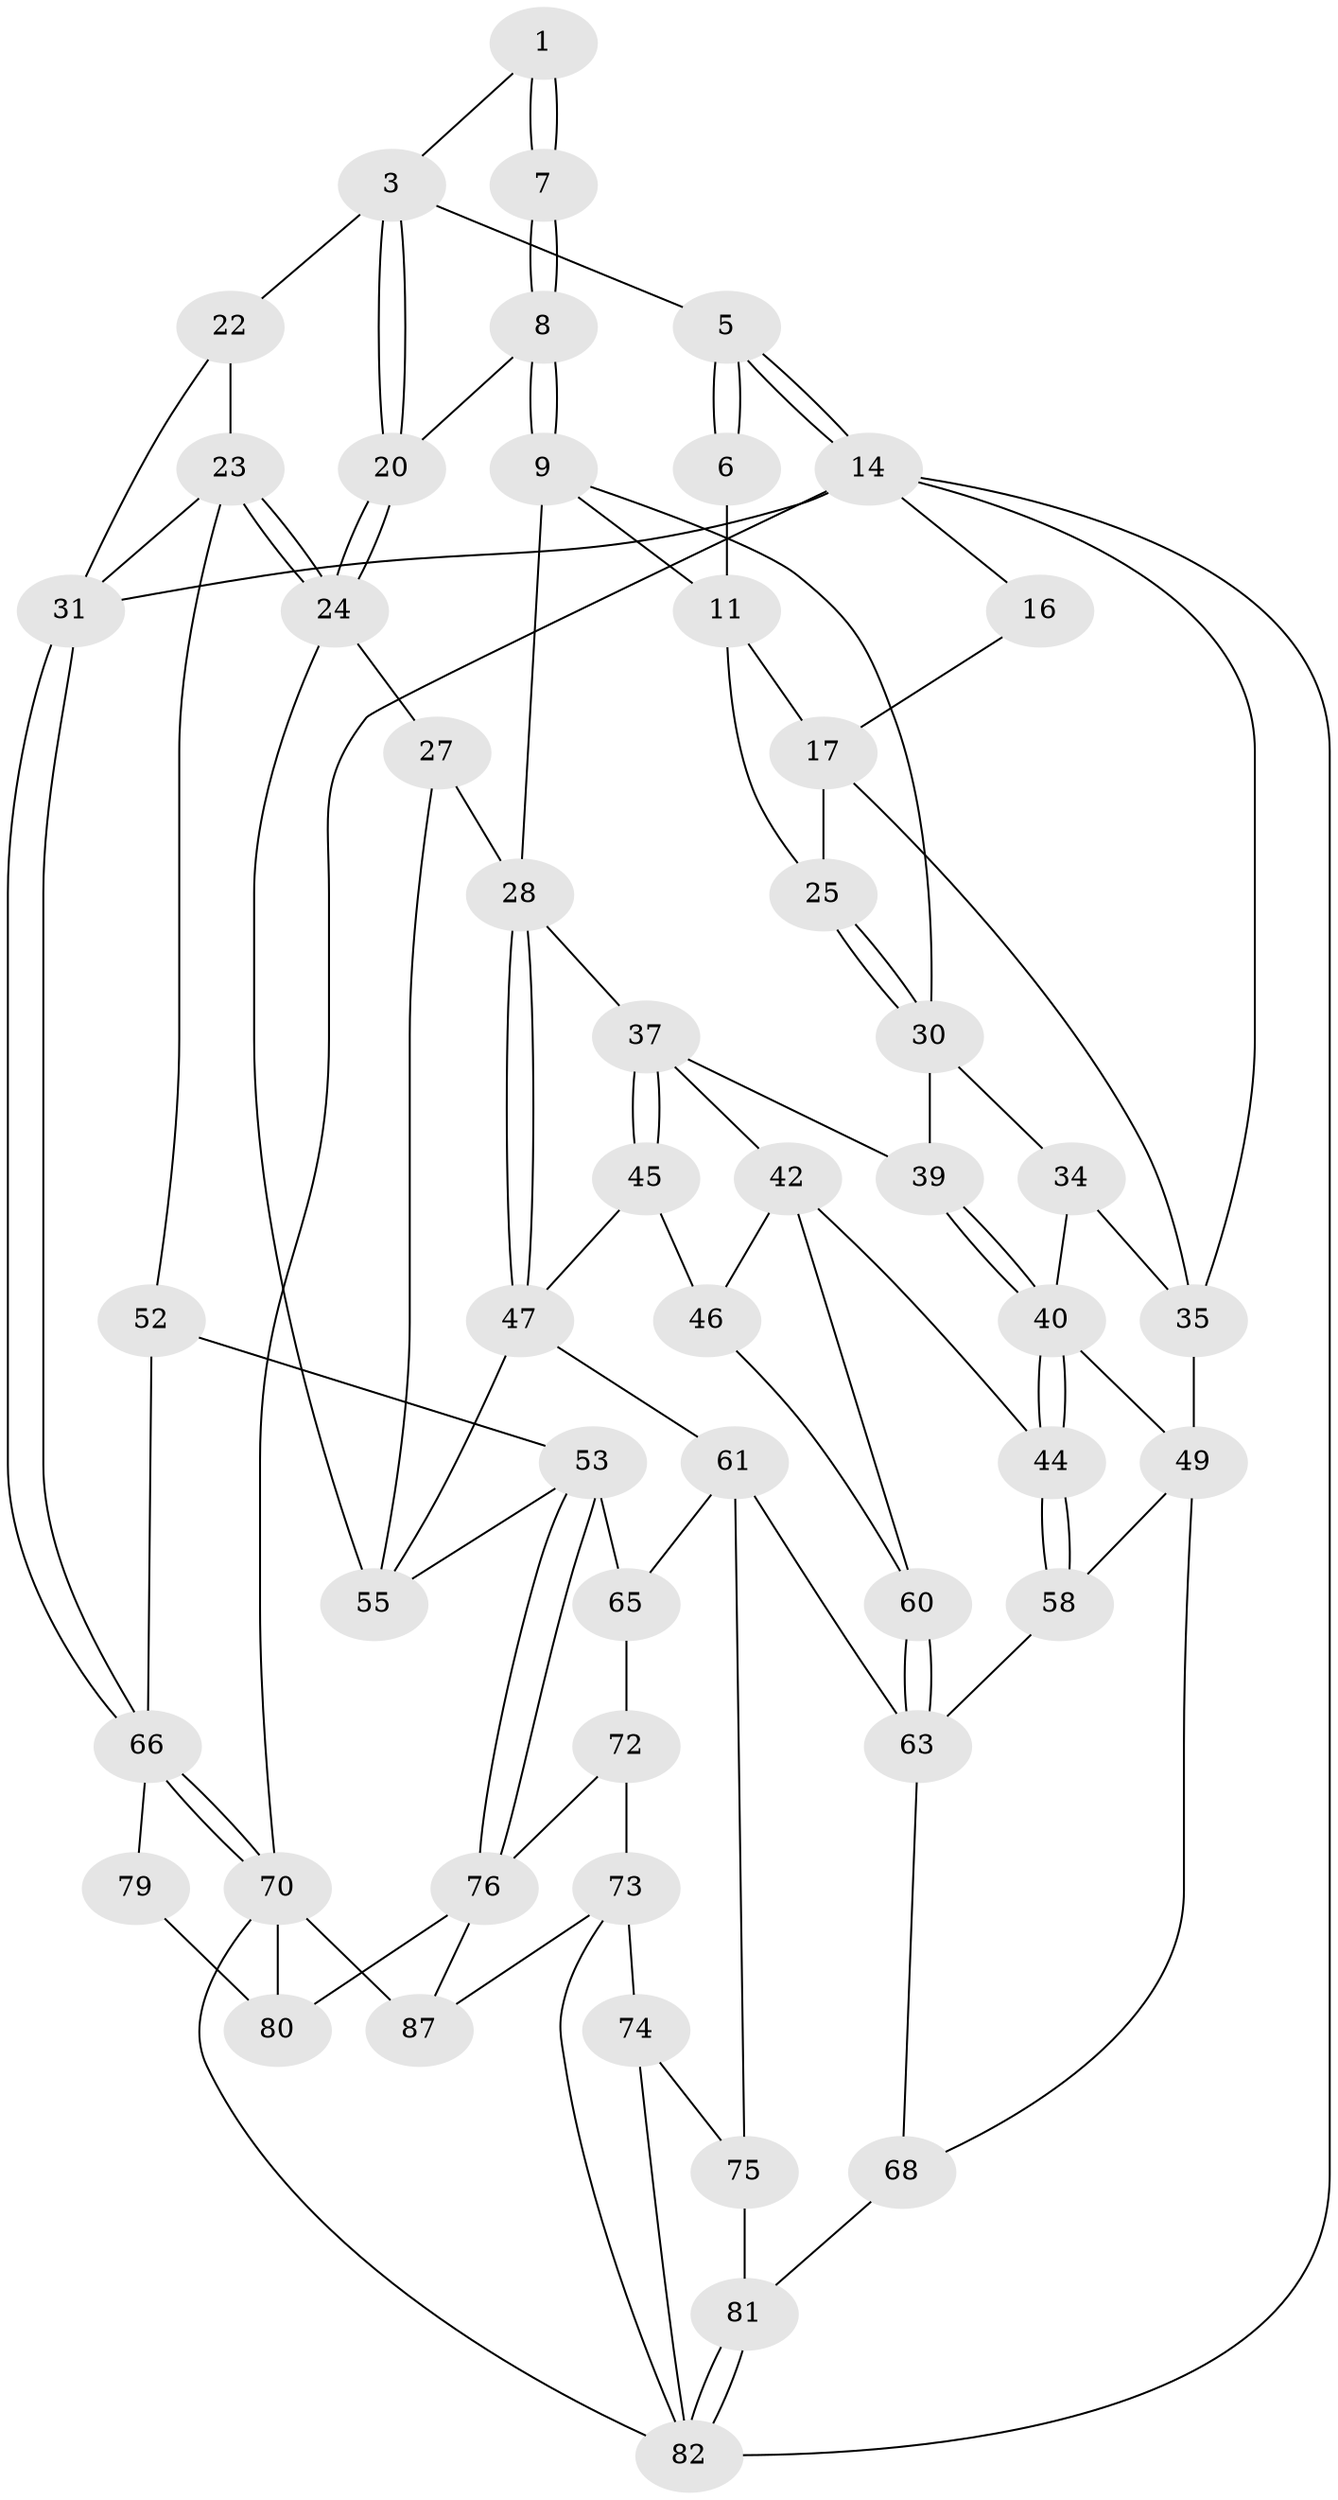 // Generated by graph-tools (version 1.1) at 2025/24/03/03/25 07:24:34]
// undirected, 52 vertices, 109 edges
graph export_dot {
graph [start="1"]
  node [color=gray90,style=filled];
  1 [pos="+0.41130677651368525+0",super="+2"];
  3 [pos="+0.8360323216415132+0.029881091087249574",super="+4"];
  5 [pos="+1+0"];
  6 [pos="+0.39211656445658744+0",super="+13"];
  7 [pos="+0.47410050700708317+0.16939829469647394",super="+19"];
  8 [pos="+0.4461332593546529+0.282608936079537",super="+21"];
  9 [pos="+0.43191576061672277+0.2985466594579129",super="+10"];
  11 [pos="+0.2836081037552949+0.2180804370803536",super="+12"];
  14 [pos="+1+0",super="+15"];
  16 [pos="+0.20154263533589986+0"];
  17 [pos="+0.032956064049965025+0.25554744155680187",super="+18"];
  20 [pos="+0.6627922361706136+0.25794560960357016"];
  22 [pos="+0.8810485702938267+0.250313708642879"];
  23 [pos="+0.7754420126764912+0.3886671512464747",super="+51"];
  24 [pos="+0.7708330113742888+0.3883314123819602",super="+26"];
  25 [pos="+0.13475224272361555+0.276546486453774"];
  27 [pos="+0.5979140459655167+0.45215622817545054"];
  28 [pos="+0.5467128225059251+0.4502088653732584",super="+29"];
  30 [pos="+0.19298445210065046+0.4129736695232957",super="+33"];
  31 [pos="+1+0.5208938648042821",super="+32"];
  34 [pos="+0+0.35657217207190867"];
  35 [pos="+0+0.2969114066341568",super="+36"];
  37 [pos="+0.3661229670306721+0.4308170187838445",super="+38"];
  39 [pos="+0.1935371468165025+0.4274531508054742"];
  40 [pos="+0.19056172915061295+0.43428219893130177",super="+41"];
  42 [pos="+0.3048735169999093+0.5348720356173513",super="+43"];
  44 [pos="+0.26713552866143614+0.566787833075805"];
  45 [pos="+0.3535558570006536+0.49521849223054754",super="+48"];
  46 [pos="+0.3493977282707601+0.5036077063597981",super="+57"];
  47 [pos="+0.5130933040212441+0.5354165824969875",super="+59"];
  49 [pos="+0.08642482658490716+0.6082675763141809",super="+50"];
  52 [pos="+0.8439191334174194+0.5785208088542682"];
  53 [pos="+0.7656324599735993+0.6776201624773397",super="+54"];
  55 [pos="+0.6795888664109859+0.6331623171822454",super="+56"];
  58 [pos="+0.11770455010024021+0.6385694938346012"];
  60 [pos="+0.36905643061565446+0.6891672571952713"];
  61 [pos="+0.5187752084372339+0.6591990020365845",super="+62"];
  63 [pos="+0.3769866191456129+0.7326907056371609",super="+64"];
  65 [pos="+0.6391201606307609+0.7020614276899911",super="+71"];
  66 [pos="+1+0.7952439967021108",super="+67"];
  68 [pos="+0.12310968941905795+0.7860434725296679",super="+69"];
  70 [pos="+1+1",super="+86"];
  72 [pos="+0.5171854052536203+0.8203498521904923",super="+78"];
  73 [pos="+0.44500451879705444+0.824203715188222",super="+89"];
  74 [pos="+0.43471649668678297+0.8158359116743805",super="+88"];
  75 [pos="+0.398731879106829+0.7702500145582837",super="+83"];
  76 [pos="+0.8241632393361898+0.8030698333550826",super="+77"];
  79 [pos="+0.9928282252369458+0.8244704826220967"];
  80 [pos="+0.8641488036619817+0.8184776163124459",super="+85"];
  81 [pos="+0+1",super="+84"];
  82 [pos="+0+1",super="+90"];
  87 [pos="+0.6341318079852243+1"];
  1 -- 7 [weight=2];
  1 -- 7;
  1 -- 3;
  3 -- 20;
  3 -- 20;
  3 -- 5;
  3 -- 22;
  5 -- 6;
  5 -- 6;
  5 -- 14;
  5 -- 14;
  6 -- 11;
  7 -- 8 [weight=2];
  7 -- 8;
  8 -- 9;
  8 -- 9;
  8 -- 20;
  9 -- 11;
  9 -- 30;
  9 -- 28;
  11 -- 25;
  11 -- 17;
  14 -- 31;
  14 -- 70;
  14 -- 16;
  14 -- 82;
  14 -- 35;
  16 -- 17;
  17 -- 25;
  17 -- 35;
  20 -- 24;
  20 -- 24;
  22 -- 23;
  22 -- 31;
  23 -- 24;
  23 -- 24;
  23 -- 31;
  23 -- 52;
  24 -- 27;
  24 -- 55;
  25 -- 30;
  25 -- 30;
  27 -- 28;
  27 -- 55;
  28 -- 47;
  28 -- 47;
  28 -- 37;
  30 -- 34;
  30 -- 39;
  31 -- 66;
  31 -- 66;
  34 -- 35;
  34 -- 40;
  35 -- 49;
  37 -- 45;
  37 -- 45;
  37 -- 42;
  37 -- 39;
  39 -- 40;
  39 -- 40;
  40 -- 44;
  40 -- 44;
  40 -- 49;
  42 -- 46;
  42 -- 44;
  42 -- 60;
  44 -- 58;
  44 -- 58;
  45 -- 46 [weight=2];
  45 -- 47;
  46 -- 60;
  47 -- 61;
  47 -- 55;
  49 -- 58;
  49 -- 68;
  52 -- 53;
  52 -- 66;
  53 -- 76;
  53 -- 76;
  53 -- 65;
  53 -- 55;
  58 -- 63;
  60 -- 63;
  60 -- 63;
  61 -- 65;
  61 -- 75;
  61 -- 63;
  63 -- 68;
  65 -- 72 [weight=2];
  66 -- 70;
  66 -- 70;
  66 -- 79;
  68 -- 81 [weight=2];
  70 -- 82;
  70 -- 87;
  70 -- 80;
  72 -- 73;
  72 -- 76;
  73 -- 74;
  73 -- 87;
  73 -- 82;
  74 -- 75 [weight=2];
  74 -- 82;
  75 -- 81;
  76 -- 80;
  76 -- 87;
  79 -- 80 [weight=2];
  81 -- 82;
  81 -- 82;
}
